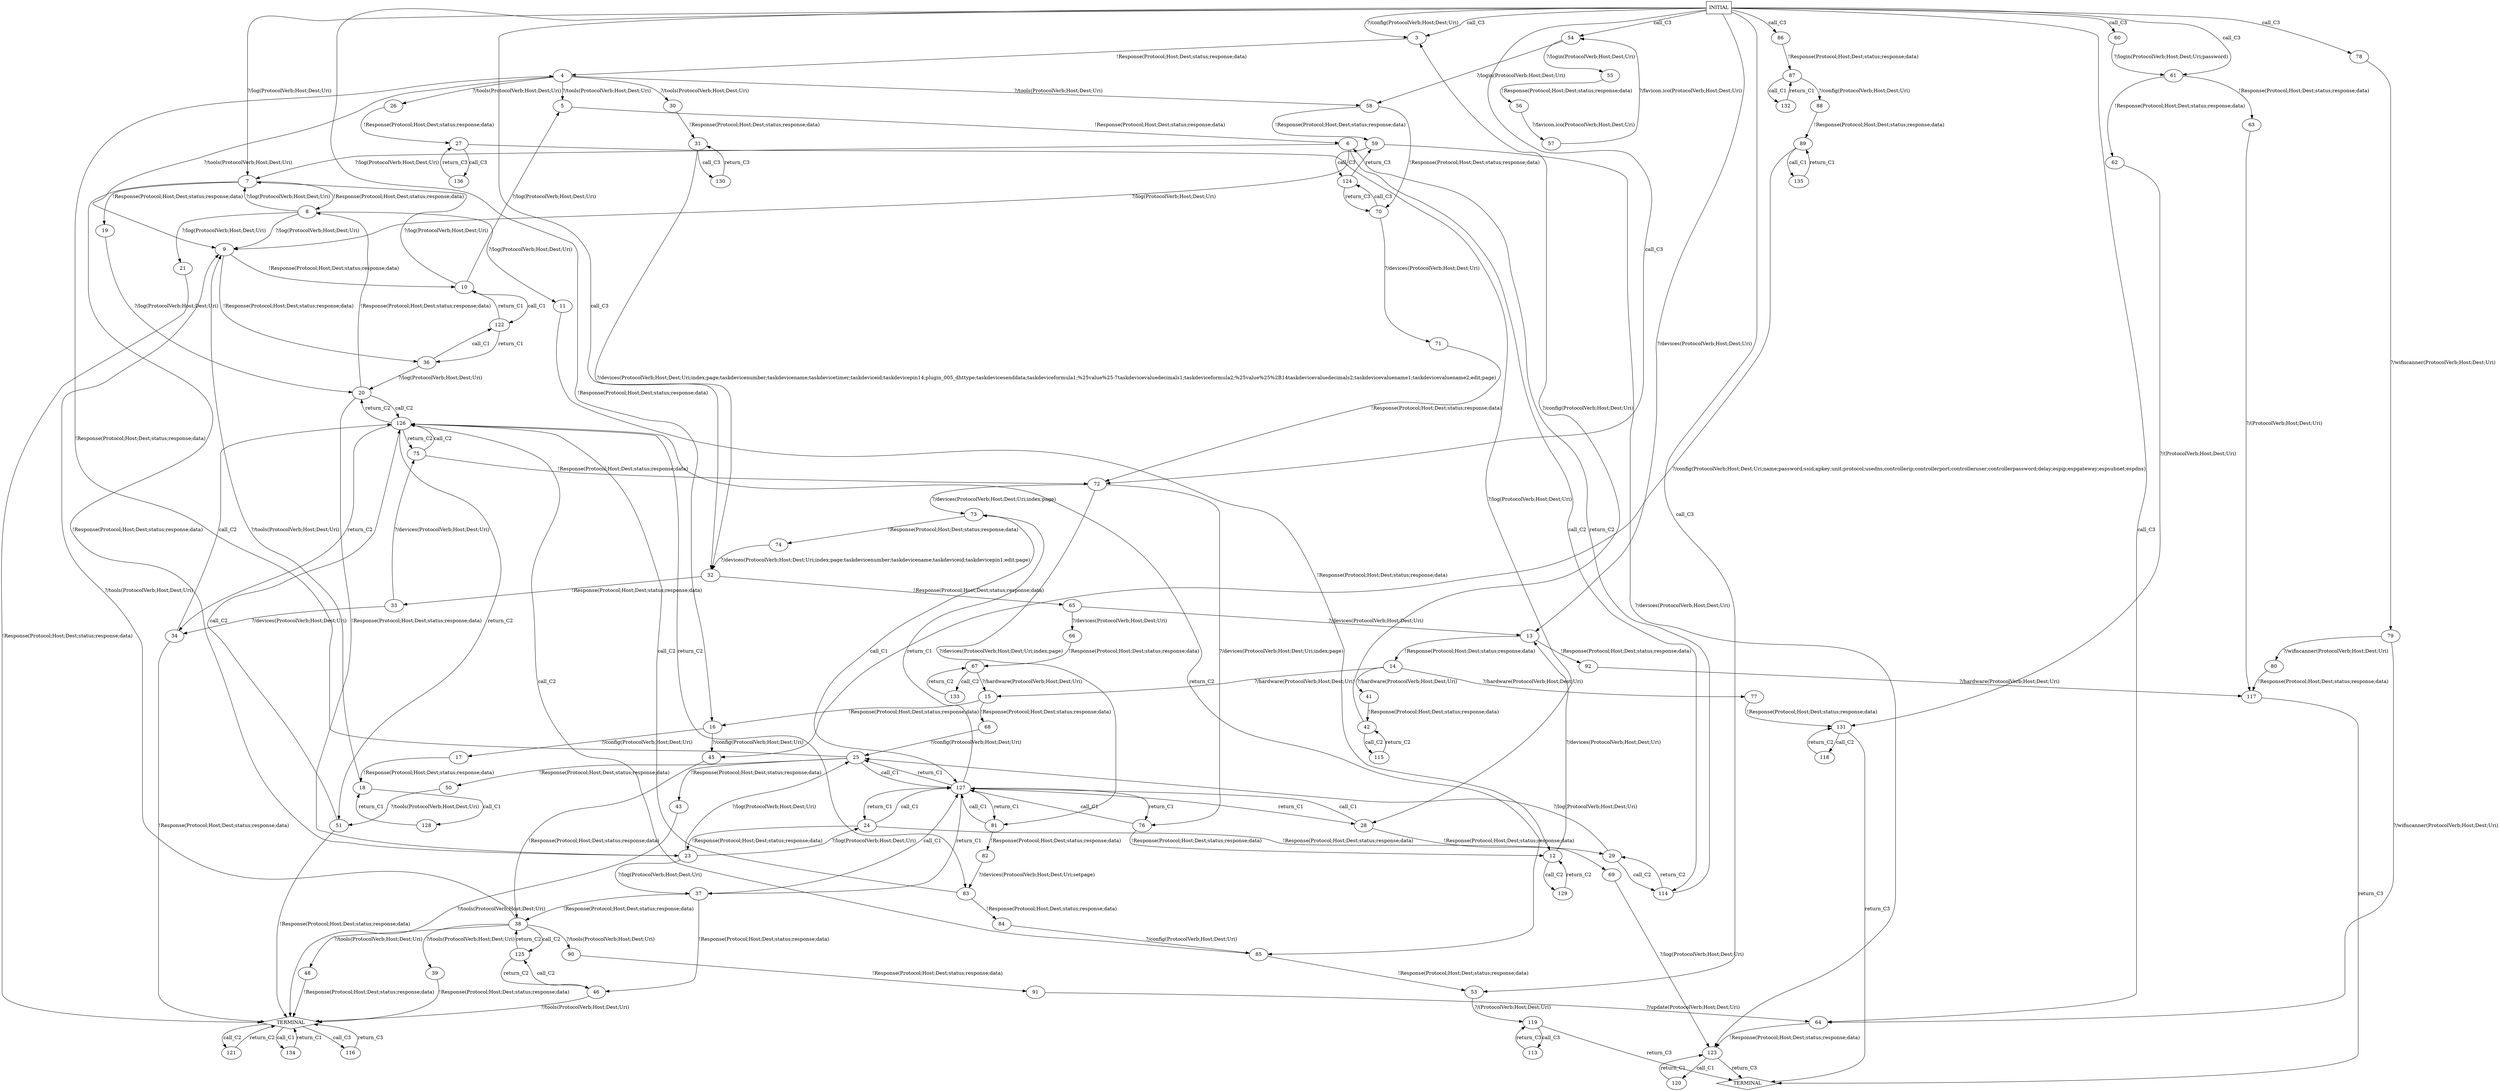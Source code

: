 digraph G {
  0 [label="INITIAL",shape=box];
  1 [label="TERMINAL",shape=diamond];
  3 [label="3"];
  4 [label="4"];
  5 [label="5"];
  6 [label="6"];
  7 [label="7"];
  8 [label="8"];
  9 [label="9"];
  10 [label="10"];
  11 [label="11"];
  12 [label="12"];
  13 [label="13"];
  14 [label="14"];
  15 [label="15"];
  16 [label="16"];
  17 [label="17"];
  18 [label="18"];
  19 [label="19"];
  20 [label="20"];
  21 [label="21"];
  23 [label="23"];
  24 [label="24"];
  25 [label="25"];
  26 [label="26"];
  27 [label="27"];
  28 [label="28"];
  29 [label="29"];
  30 [label="30"];
  31 [label="31"];
  32 [label="32"];
  33 [label="33"];
  34 [label="34"];
  36 [label="36"];
  37 [label="37"];
  38 [label="38"];
  39 [label="39"];
  41 [label="41"];
  42 [label="42"];
  43 [label="43"];
  45 [label="45"];
  46 [label="46"];
  48 [label="48"];
  50 [label="50"];
  51 [label="51"];
  52 [label="TERMINAL",shape=diamond];
  53 [label="53"];
  54 [label="54"];
  55 [label="55"];
  56 [label="56"];
  57 [label="57"];
  58 [label="58"];
  59 [label="59"];
  60 [label="60"];
  61 [label="61"];
  62 [label="62"];
  63 [label="63"];
  64 [label="64"];
  65 [label="65"];
  66 [label="66"];
  67 [label="67"];
  68 [label="68"];
  69 [label="69"];
  70 [label="70"];
  71 [label="71"];
  72 [label="72"];
  73 [label="73"];
  74 [label="74"];
  75 [label="75"];
  76 [label="76"];
  77 [label="77"];
  78 [label="78"];
  79 [label="79"];
  80 [label="80"];
  81 [label="81"];
  82 [label="82"];
  83 [label="83"];
  84 [label="84"];
  85 [label="85"];
  86 [label="86"];
  87 [label="87"];
  88 [label="88"];
  89 [label="89"];
  90 [label="90"];
  91 [label="91"];
  92 [label="92"];
  113 [label="113"];
  114 [label="114"];
  115 [label="115"];
  116 [label="116"];
  117 [label="117"];
  118 [label="118"];
  119 [label="119"];
  120 [label="120"];
  121 [label="121"];
  122 [label="122"];
  123 [label="123"];
  124 [label="124"];
  125 [label="125"];
  126 [label="126"];
  127 [label="127"];
  128 [label="128"];
  129 [label="129"];
  130 [label="130"];
  131 [label="131"];
  132 [label="132"];
  133 [label="133"];
  134 [label="134"];
  135 [label="135"];
  136 [label="136"];
0->3  [label="?/config(ProtocolVerb;Host;Dest;Uri)"];
3->4  [label="!Response(Protocol;Host;Dest;status;response;data)"];
4->5  [label="?/tools(ProtocolVerb;Host;Dest;Uri)"];
4->58  [label="?/tools(ProtocolVerb;Host;Dest;Uri)"];
4->30  [label="?/tools(ProtocolVerb;Host;Dest;Uri)"];
4->26  [label="?/tools(ProtocolVerb;Host;Dest;Uri)"];
4->9  [label="?/tools(ProtocolVerb;Host;Dest;Uri)"];
5->6  [label="!Response(Protocol;Host;Dest;status;response;data)"];
6->9  [label="?/log(ProtocolVerb;Host;Dest;Uri)"];
6->7  [label="?/log(ProtocolVerb;Host;Dest;Uri)"];
7->19  [label="!Response(Protocol;Host;Dest;status;response;data)"];
7->23  [label="!Response(Protocol;Host;Dest;status;response;data)"];
7->8  [label="!Response(Protocol;Host;Dest;status;response;data)"];
8->11  [label="?/log(ProtocolVerb;Host;Dest;Uri)"];
8->21  [label="?/log(ProtocolVerb;Host;Dest;Uri)"];
8->9  [label="?/log(ProtocolVerb;Host;Dest;Uri)"];
8->7  [label="?/log(ProtocolVerb;Host;Dest;Uri)"];
9->36  [label="!Response(Protocol;Host;Dest;status;response;data)"];
9->10  [label="!Response(Protocol;Host;Dest;status;response;data)"];
10->5  [label="?/log(ProtocolVerb;Host;Dest;Uri)"];
10->7  [label="?/log(ProtocolVerb;Host;Dest;Uri)"];
11->12  [label="!Response(Protocol;Host;Dest;status;response;data)"];
12->13  [label="?/devices(ProtocolVerb;Host;Dest;Uri)"];
13->92  [label="!Response(Protocol;Host;Dest;status;response;data)"];
13->14  [label="!Response(Protocol;Host;Dest;status;response;data)"];
14->77  [label="?/hardware(ProtocolVerb;Host;Dest;Uri)"];
14->41  [label="?/hardware(ProtocolVerb;Host;Dest;Uri)"];
14->15  [label="?/hardware(ProtocolVerb;Host;Dest;Uri)"];
15->68  [label="!Response(Protocol;Host;Dest;status;response;data)"];
15->16  [label="!Response(Protocol;Host;Dest;status;response;data)"];
16->17  [label="?/config(ProtocolVerb;Host;Dest;Uri)"];
16->45  [label="?/config(ProtocolVerb;Host;Dest;Uri)"];
17->18  [label="!Response(Protocol;Host;Dest;status;response;data)"];
18->9  [label="?/tools(ProtocolVerb;Host;Dest;Uri)"];
19->20  [label="?/log(ProtocolVerb;Host;Dest;Uri)"];
20->23  [label="!Response(Protocol;Host;Dest;status;response;data)"];
20->8  [label="!Response(Protocol;Host;Dest;status;response;data)"];
21->1  [label="!Response(Protocol;Host;Dest;status;response;data)"];
0->7  [label="?/log(ProtocolVerb;Host;Dest;Uri)"];
23->37  [label="?/log(ProtocolVerb;Host;Dest;Uri)"];
23->25  [label="?/log(ProtocolVerb;Host;Dest;Uri)"];
23->24  [label="?/log(ProtocolVerb;Host;Dest;Uri)"];
24->69  [label="!Response(Protocol;Host;Dest;status;response;data)"];
24->23  [label="!Response(Protocol;Host;Dest;status;response;data)"];
25->50  [label="!Response(Protocol;Host;Dest;status;response;data)"];
25->43  [label="!Response(Protocol;Host;Dest;status;response;data)"];
25->4  [label="!Response(Protocol;Host;Dest;status;response;data)"];
26->27  [label="!Response(Protocol;Host;Dest;status;response;data)"];
27->28  [label="?/log(ProtocolVerb;Host;Dest;Uri)"];
28->29  [label="!Response(Protocol;Host;Dest;status;response;data)"];
29->25  [label="?/log(ProtocolVerb;Host;Dest;Uri)"];
30->31  [label="!Response(Protocol;Host;Dest;status;response;data)"];
31->32  [label="?/devices(ProtocolVerb;Host;Dest;Uri;index;page;taskdevicenumber;taskdevicename;taskdevicetimer;taskdeviceid;taskdevicepin14;plugin_005_dhttype;taskdevicesenddata;taskdeviceformula1;%25value%25-7taskdevicevaluedecimals1;taskdeviceformula2;%25value%25%2B14taskdevicevaluedecimals2;taskdevicevaluename1;taskdevicevaluename2;edit;page)"];
32->33  [label="!Response(Protocol;Host;Dest;status;response;data)"];
32->65  [label="!Response(Protocol;Host;Dest;status;response;data)"];
33->75  [label="?/devices(ProtocolVerb;Host;Dest;Uri)"];
33->34  [label="?/devices(ProtocolVerb;Host;Dest;Uri)"];
34->1  [label="!Response(Protocol;Host;Dest;status;response;data)"];
0->13  [label="?/devices(ProtocolVerb;Host;Dest;Uri)"];
36->20  [label="?/log(ProtocolVerb;Host;Dest;Uri)"];
37->46  [label="!Response(Protocol;Host;Dest;status;response;data)"];
37->38  [label="!Response(Protocol;Host;Dest;status;response;data)"];
38->48  [label="?/tools(ProtocolVerb;Host;Dest;Uri)"];
38->90  [label="?/tools(ProtocolVerb;Host;Dest;Uri)"];
38->39  [label="?/tools(ProtocolVerb;Host;Dest;Uri)"];
38->9  [label="?/tools(ProtocolVerb;Host;Dest;Uri)"];
39->1  [label="!Response(Protocol;Host;Dest;status;response;data)"];
41->42  [label="!Response(Protocol;Host;Dest;status;response;data)"];
42->3  [label="?/config(ProtocolVerb;Host;Dest;Uri)"];
43->1  [label="?/tools(ProtocolVerb;Host;Dest;Uri)"];
45->38  [label="!Response(Protocol;Host;Dest;status;response;data)"];
46->1  [label="?/tools(ProtocolVerb;Host;Dest;Uri)"];
48->1  [label="!Response(Protocol;Host;Dest;status;response;data)"];
0->16  [label="!Response(Protocol;Host;Dest;status;response;data)"];
50->51  [label="?/tools(ProtocolVerb;Host;Dest;Uri)"];
51->1  [label="!Response(Protocol;Host;Dest;status;response;data)"];
53->119  [label="?/(ProtocolVerb;Host;Dest;Uri)"];
54->55  [label="?/login(ProtocolVerb;Host;Dest;Uri)"];
54->58  [label="?/login(ProtocolVerb;Host;Dest;Uri)"];
55->56  [label="!Response(Protocol;Host;Dest;status;response;data)"];
56->57  [label="?/favicon.ico(ProtocolVerb;Host;Dest;Uri)"];
57->54  [label="?/favicon.ico(ProtocolVerb;Host;Dest;Uri)"];
58->59  [label="!Response(Protocol;Host;Dest;status;response;data)"];
58->70  [label="!Response(Protocol;Host;Dest;status;response;data)"];
59->123  [label="?/devices(ProtocolVerb;Host;Dest;Uri)"];
60->61  [label="?/login(ProtocolVerb;Host;Dest;Uri;password)"];
61->63  [label="!Response(Protocol;Host;Dest;status;response;data)"];
61->62  [label="!Response(Protocol;Host;Dest;status;response;data)"];
62->131  [label="?/(ProtocolVerb;Host;Dest;Uri)"];
63->117  [label="?/(ProtocolVerb;Host;Dest;Uri)"];
64->123  [label="!Response(Protocol;Host;Dest;status;response;data)"];
65->13  [label="?/devices(ProtocolVerb;Host;Dest;Uri)"];
65->66  [label="?/devices(ProtocolVerb;Host;Dest;Uri)"];
66->67  [label="!Response(Protocol;Host;Dest;status;response;data)"];
67->15  [label="?/hardware(ProtocolVerb;Host;Dest;Uri)"];
68->25  [label="?/config(ProtocolVerb;Host;Dest;Uri)"];
69->123  [label="?/log(ProtocolVerb;Host;Dest;Uri)"];
70->71  [label="?/devices(ProtocolVerb;Host;Dest;Uri)"];
71->72  [label="!Response(Protocol;Host;Dest;status;response;data)"];
72->73  [label="?/devices(ProtocolVerb;Host;Dest;Uri;index;page)"];
72->76  [label="?/devices(ProtocolVerb;Host;Dest;Uri;index;page)"];
72->81  [label="?/devices(ProtocolVerb;Host;Dest;Uri;index;page)"];
73->74  [label="!Response(Protocol;Host;Dest;status;response;data)"];
74->32  [label="?/devices(ProtocolVerb;Host;Dest;Uri;index;page;taskdevicenumber;taskdevicename;taskdeviceid;taskdevicepin1;edit;page)"];
75->72  [label="!Response(Protocol;Host;Dest;status;response;data)"];
76->12  [label="!Response(Protocol;Host;Dest;status;response;data)"];
77->131  [label="!Response(Protocol;Host;Dest;status;response;data)"];
78->79  [label="?/wifiscanner(ProtocolVerb;Host;Dest;Uri)"];
79->80  [label="?/wifiscanner(ProtocolVerb;Host;Dest;Uri)"];
79->64  [label="?/wifiscanner(ProtocolVerb;Host;Dest;Uri)"];
80->117  [label="!Response(Protocol;Host;Dest;status;response;data)"];
81->82  [label="!Response(Protocol;Host;Dest;status;response;data)"];
82->83  [label="?/devices(ProtocolVerb;Host;Dest;Uri;setpage)"];
83->84  [label="!Response(Protocol;Host;Dest;status;response;data)"];
84->85  [label="?/config(ProtocolVerb;Host;Dest;Uri)"];
85->53  [label="!Response(Protocol;Host;Dest;status;response;data)"];
86->87  [label="!Response(Protocol;Host;Dest;status;response;data)"];
87->88  [label="?/config(ProtocolVerb;Host;Dest;Uri)"];
88->89  [label="!Response(Protocol;Host;Dest;status;response;data)"];
89->45  [label="?/config(ProtocolVerb;Host;Dest;Uri;name;password;ssid;apkey;unit;protocol;usedns;controllerip;controllerport;controlleruser;controllerpassword;delay;espip;espgateway;espsubnet;espdns)"];
90->91  [label="!Response(Protocol;Host;Dest;status;response;data)"];
91->64  [label="?/update(ProtocolVerb;Host;Dest;Uri)"];
92->117  [label="?/hardware(ProtocolVerb;Host;Dest;Uri)"];
0->64  [label="call_C3"];
0->78  [label="call_C3"];
0->72  [label="call_C3"];
0->32  [label="call_C3"];
0->3  [label="call_C3"];
0->53  [label="call_C3"];
0->60  [label="call_C3"];
0->61  [label="call_C3"];
0->86  [label="call_C3"];
0->54  [label="call_C3"];
113->119  [label="return_C3"];
119->113  [label="call_C3"];
114->29  [label="return_C2"];
29->114  [label="call_C2"];
114->6  [label="return_C2"];
6->114  [label="call_C2"];
115->42  [label="return_C2"];
42->115  [label="call_C2"];
116->1  [label="return_C3"];
1->116  [label="call_C3"];
117->52  [label="return_C3"];
118->131  [label="return_C2"];
131->118  [label="call_C2"];
119->52  [label="return_C3"];
120->123  [label="return_C1"];
123->120  [label="call_C1"];
121->1  [label="return_C2"];
1->121  [label="call_C2"];
122->36  [label="return_C1"];
36->122  [label="call_C1"];
122->10  [label="return_C1"];
10->122  [label="call_C1"];
123->52  [label="return_C3"];
124->59  [label="return_C3"];
59->124  [label="call_C3"];
124->70  [label="return_C3"];
70->124  [label="call_C3"];
125->46  [label="return_C2"];
46->125  [label="call_C2"];
125->38  [label="return_C2"];
38->125  [label="call_C2"];
126->75  [label="return_C2"];
75->126  [label="call_C2"];
126->85  [label="return_C2"];
85->126  [label="call_C2"];
126->51  [label="return_C2"];
51->126  [label="call_C2"];
126->83  [label="return_C2"];
83->126  [label="call_C2"];
126->34  [label="return_C2"];
34->126  [label="call_C2"];
126->20  [label="return_C2"];
20->126  [label="call_C2"];
127->28  [label="return_C1"];
28->127  [label="call_C1"];
127->73  [label="return_C1"];
73->127  [label="call_C1"];
127->76  [label="return_C1"];
76->127  [label="call_C1"];
127->81  [label="return_C1"];
81->127  [label="call_C1"];
127->37  [label="return_C1"];
37->127  [label="call_C1"];
127->25  [label="return_C1"];
25->127  [label="call_C1"];
127->24  [label="return_C1"];
24->127  [label="call_C1"];
128->18  [label="return_C1"];
18->128  [label="call_C1"];
129->12  [label="return_C2"];
12->129  [label="call_C2"];
130->31  [label="return_C3"];
31->130  [label="call_C3"];
131->52  [label="return_C3"];
132->87  [label="return_C1"];
87->132  [label="call_C1"];
133->67  [label="return_C2"];
67->133  [label="call_C2"];
134->1  [label="return_C1"];
1->134  [label="call_C1"];
135->89  [label="return_C1"];
89->135  [label="call_C1"];
136->27  [label="return_C3"];
27->136  [label="call_C3"];
}
